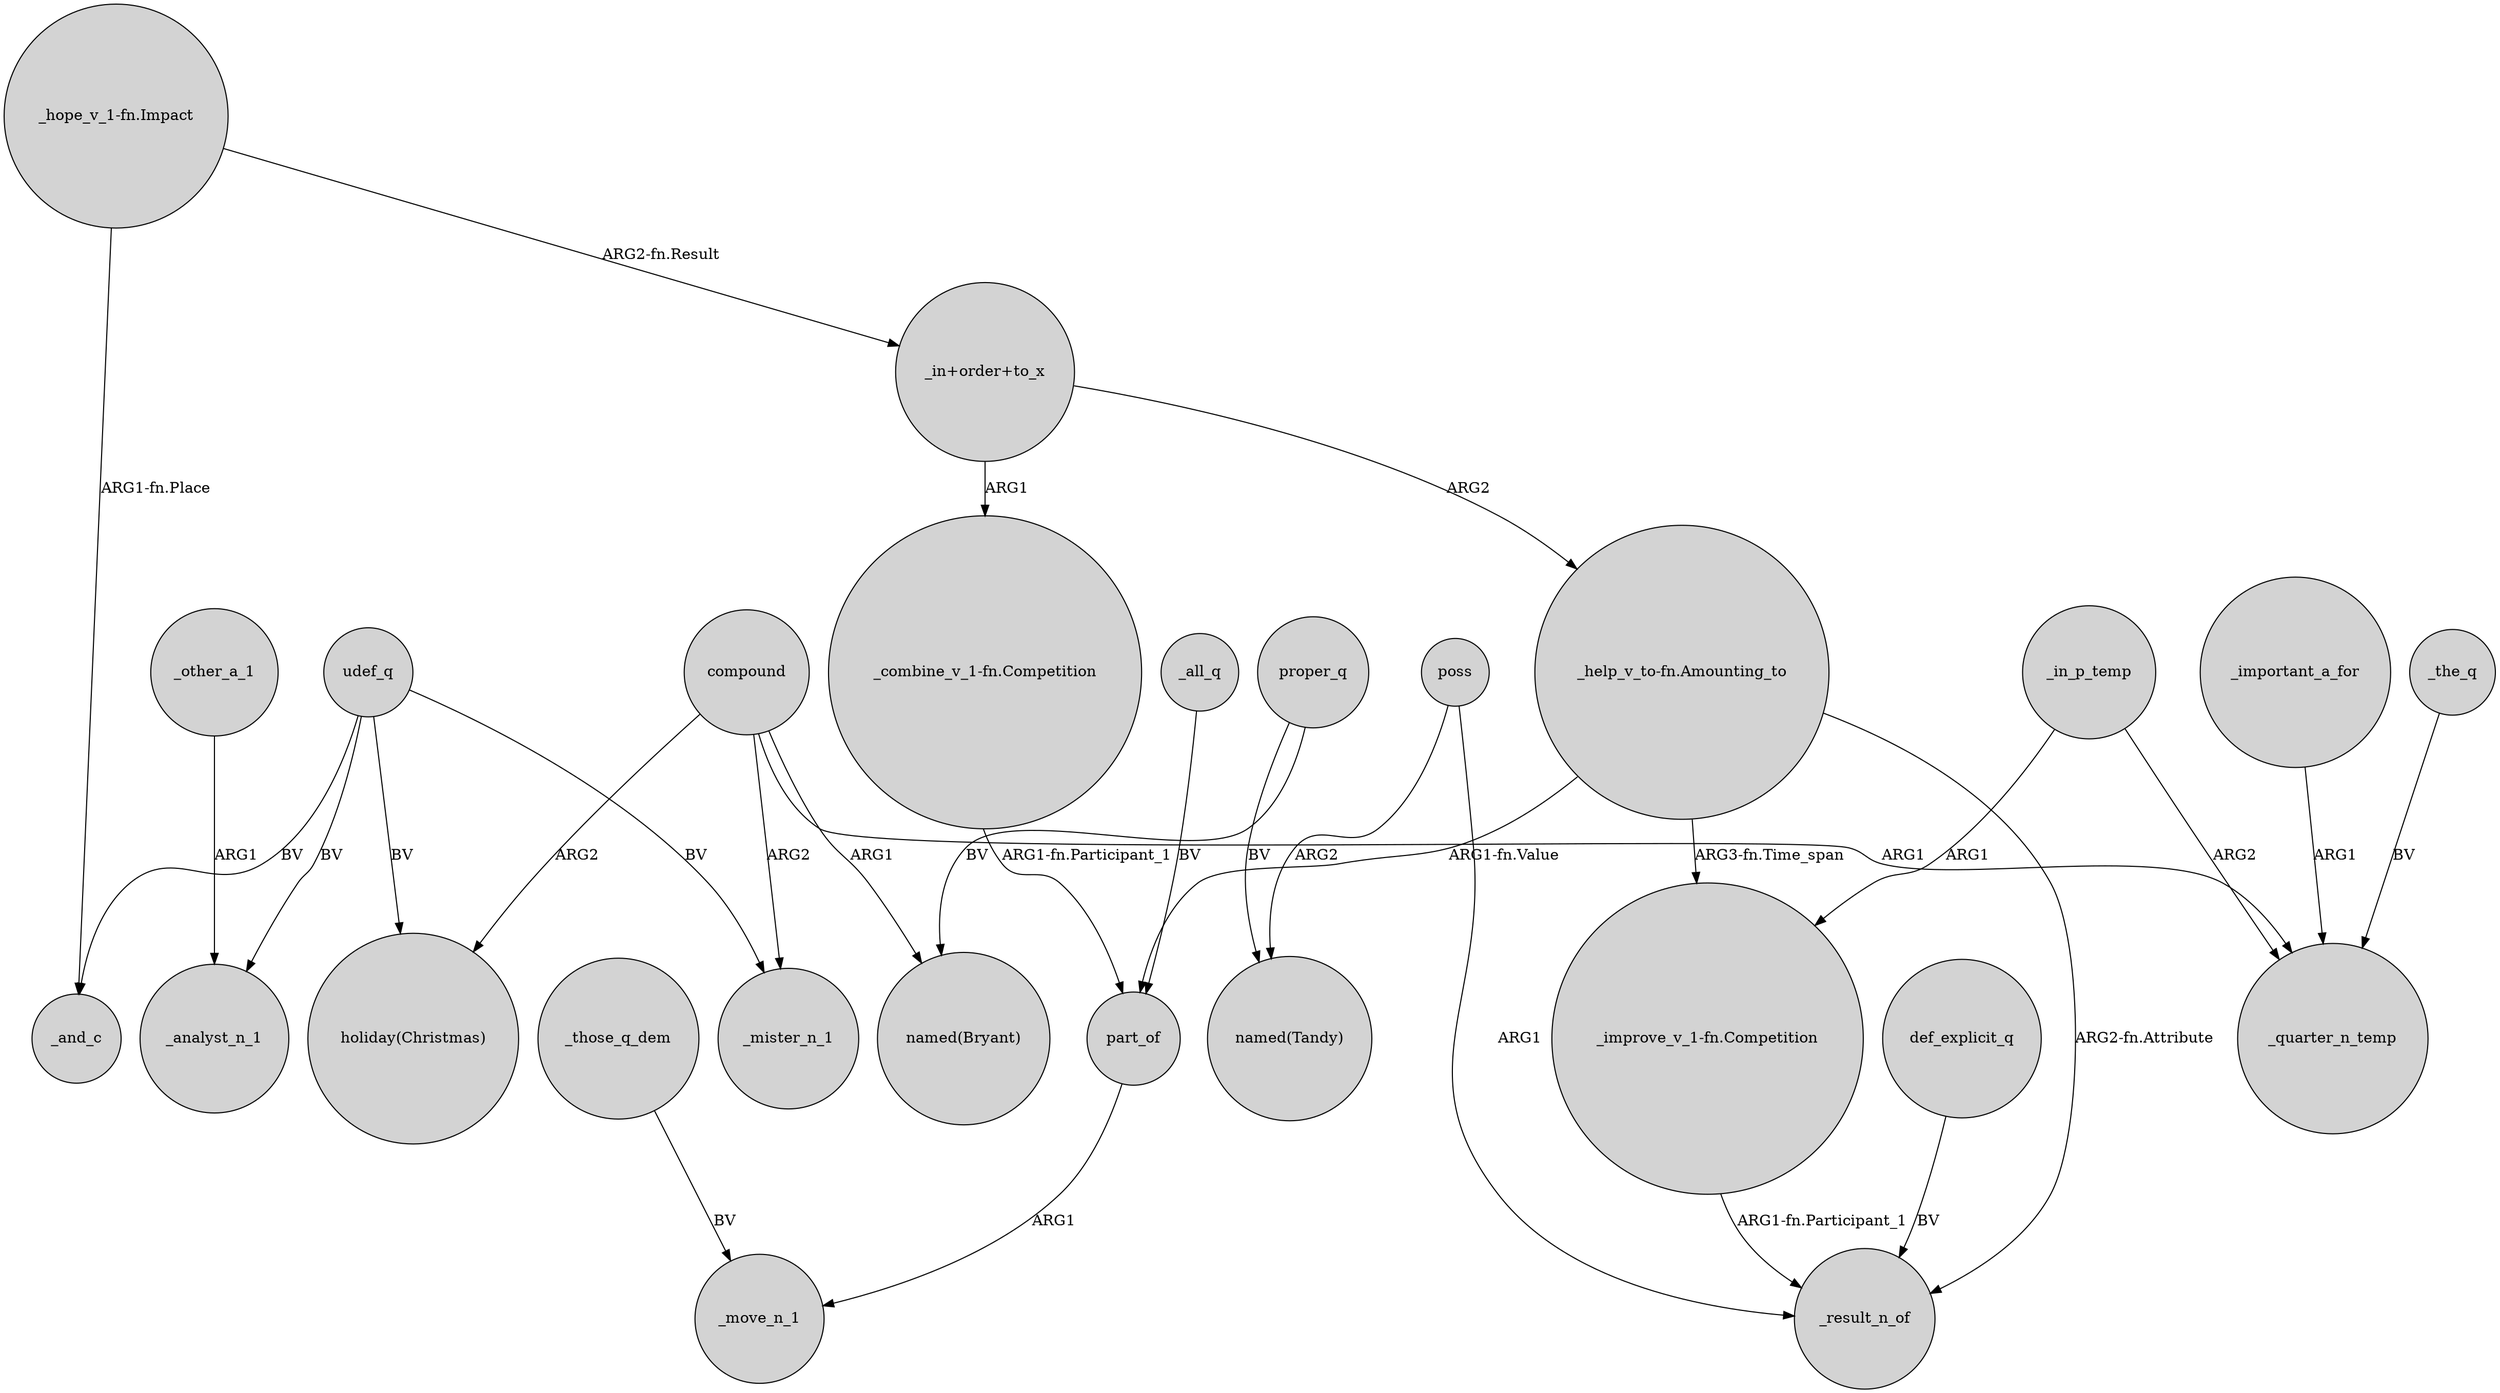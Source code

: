 digraph {
	node [shape=circle style=filled]
	udef_q -> "holiday(Christmas)" [label=BV]
	_in_p_temp -> _quarter_n_temp [label=ARG2]
	compound -> _mister_n_1 [label=ARG2]
	"_help_v_to-fn.Amounting_to" -> "_improve_v_1-fn.Competition" [label="ARG3-fn.Time_span"]
	_other_a_1 -> _analyst_n_1 [label=ARG1]
	udef_q -> _analyst_n_1 [label=BV]
	proper_q -> "named(Bryant)" [label=BV]
	compound -> _quarter_n_temp [label=ARG1]
	compound -> "named(Bryant)" [label=ARG1]
	"_hope_v_1-fn.Impact" -> _and_c [label="ARG1-fn.Place"]
	"_combine_v_1-fn.Competition" -> part_of [label="ARG1-fn.Participant_1"]
	_the_q -> _quarter_n_temp [label=BV]
	"_in+order+to_x" -> "_help_v_to-fn.Amounting_to" [label=ARG2]
	udef_q -> _and_c [label=BV]
	_all_q -> part_of [label=BV]
	udef_q -> _mister_n_1 [label=BV]
	"_improve_v_1-fn.Competition" -> _result_n_of [label="ARG1-fn.Participant_1"]
	"_in+order+to_x" -> "_combine_v_1-fn.Competition" [label=ARG1]
	compound -> "holiday(Christmas)" [label=ARG2]
	poss -> "named(Tandy)" [label=ARG2]
	part_of -> _move_n_1 [label=ARG1]
	_those_q_dem -> _move_n_1 [label=BV]
	"_help_v_to-fn.Amounting_to" -> part_of [label="ARG1-fn.Value"]
	def_explicit_q -> _result_n_of [label=BV]
	"_help_v_to-fn.Amounting_to" -> _result_n_of [label="ARG2-fn.Attribute"]
	_in_p_temp -> "_improve_v_1-fn.Competition" [label=ARG1]
	proper_q -> "named(Tandy)" [label=BV]
	poss -> _result_n_of [label=ARG1]
	_important_a_for -> _quarter_n_temp [label=ARG1]
	"_hope_v_1-fn.Impact" -> "_in+order+to_x" [label="ARG2-fn.Result"]
}
